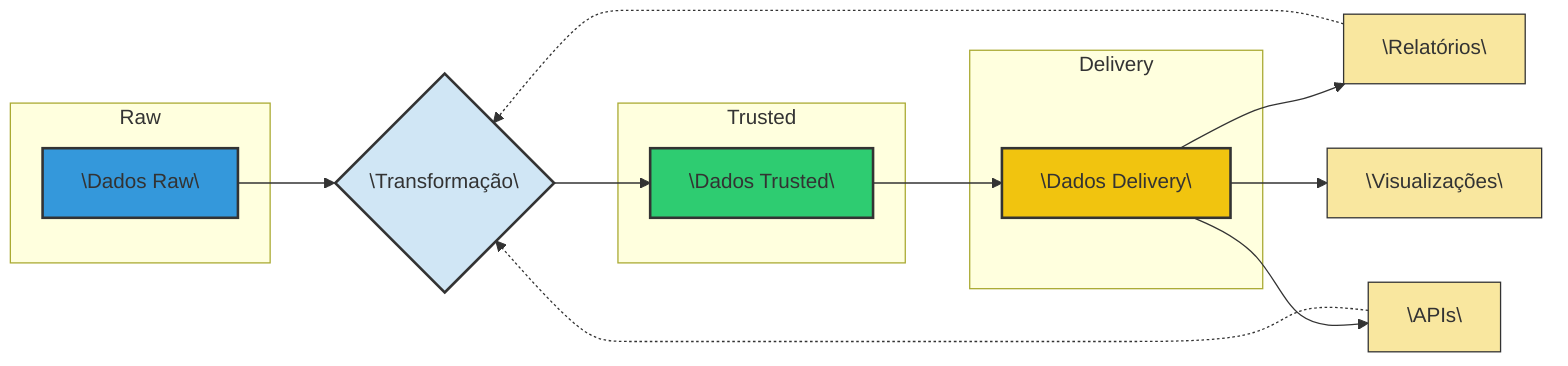 flowchart LR
    %% Instrução para IA: definir bloco Raw com cor azul para o contexto de dados brutos
    subgraph "Raw"
        direction TB
        A["\"Dados Raw\""]
    end

    %% Instrução para IA: representar o passo de transformação como um losango decisório
    T{"\"Transformação\""}

    %% Instrução para IA: definir bloco Trusted com cor verde para o contexto de dados validados
    subgraph "Trusted"
        direction TB
        B["\"Dados Trusted\""]
    end

    %% Instrução para IA: definir bloco Delivery com cor amarelo para o contexto de dados consumíveis
    subgraph "Delivery"
        direction TB
        D["\"Dados Delivery\""]
    end

    %% Fluxo principal de ingestão e processamento
    A --> T
    T --> B
    B --> D

    %% Instrução para IA: desenhar setas para usos finais dos dados Delivery
    D --> E["\"Relatórios\""]
    D --> F["\"APIs\""]
    D --> G["\"Visualizações\""]

    %% Instrução para IA: adicionar loops de feedback de uso para transformação contínua
    E -.-> T
    F -.-> T

    %% Estilos de cor para cada contexto
    style A fill:#3498db,stroke:#333,stroke-width:2px
    style T fill:#d0e6f5,stroke:#333,stroke-width:2px
    style B fill:#2ecc71,stroke:#333,stroke-width:2px
    style D fill:#f1c40f,stroke:#333,stroke-width:2px
    style E fill:#f9e79f,stroke:#333,stroke-width:1px
    style F fill:#f9e79f,stroke:#333,stroke-width:1px
    style G fill:#f9e79f,stroke:#333,stroke-width:1px